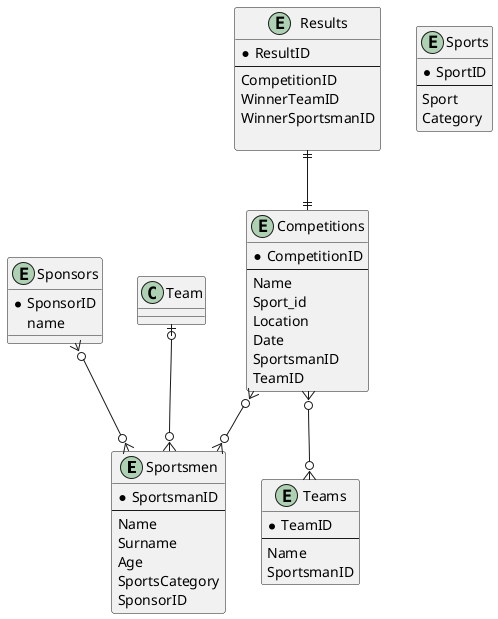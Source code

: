 @startuml lab3
entity "Sportsmеn" {
    * SportsmanID
    --
    Name
    Surname
    Age
    SportsСategory
    SponsorID
}
entity "Sports" {
    * SportID
    --
    Sport
    Category
}
entity "Competitions" {
    * CompetitionID
    --
    Name
    Sport_id
    Location
    Date
    SportsmanID 
    TeamID
}

entity "Results"{
    * ResultID
    --
    CompetitionID
    WinnerTeamID
    WinnerSportsmanID

}

entity "Teams"{
    *TeamID
    --
    Name
    SportsmanID
}

entity "Sponsors"{
    * SponsorID
    name
}



Competitions }o--o{ Sportsmеn
Competitions }o--o{ Teams
Results ||--|| Competitions
Sponsors}o--o{ Sportsmеn
Team |o--o{ Sportsmеn
@enduml